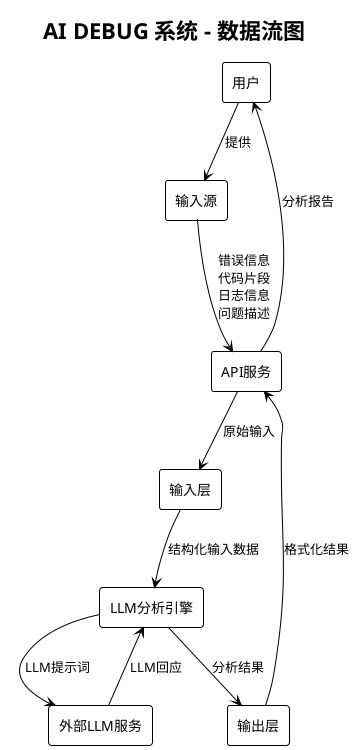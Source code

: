 @startuml data_flow
!theme plain

title AI DEBUG 系统 - 数据流图

rectangle "用户" as User
rectangle "输入源" as InputSource
rectangle "API服务" as API
rectangle "输入层" as InputLayer
rectangle "LLM分析引擎" as LLMEngine
rectangle "输出层" as OutputLayer
rectangle "外部LLM服务" as ExternalLLM

User --> InputSource: 提供
InputSource --> API: 错误信息\n代码片段\n日志信息\n问题描述
API --> InputLayer: 原始输入
InputLayer --> LLMEngine: 结构化输入数据
LLMEngine --> ExternalLLM: LLM提示词
ExternalLLM --> LLMEngine: LLM回应
LLMEngine --> OutputLayer: 分析结果
OutputLayer --> API: 格式化结果
API --> User: 分析报告

@enduml
